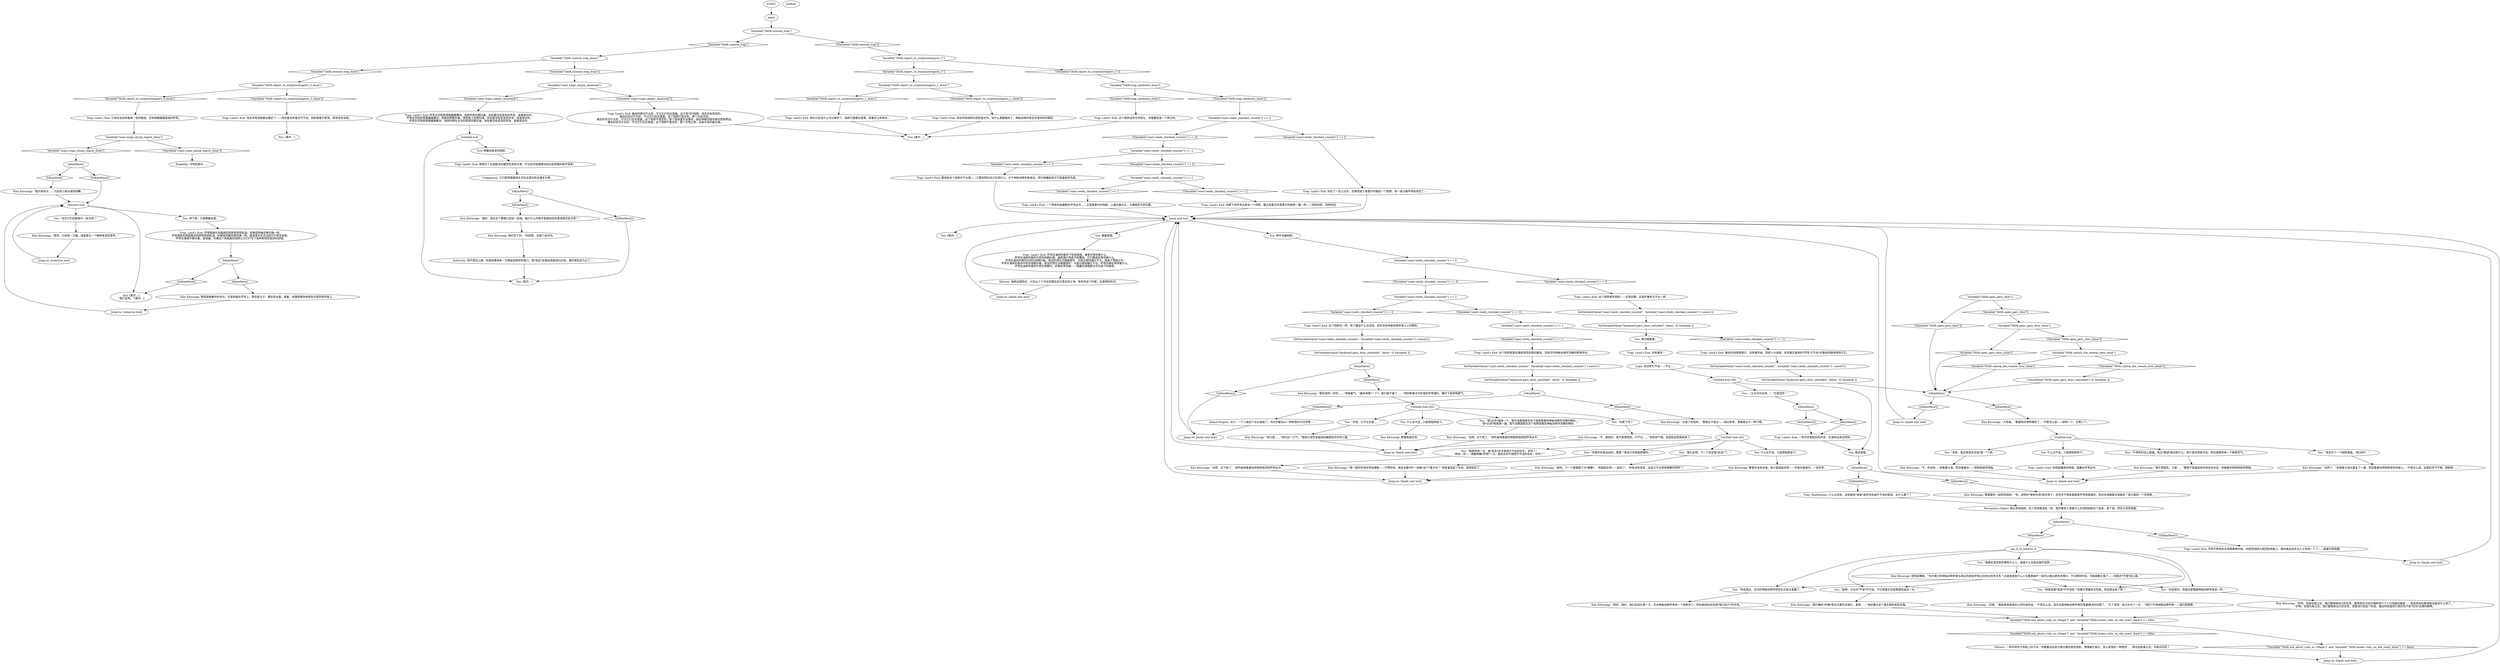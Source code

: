 # COAST ORB / reeds at lands end
# These reeds are in the north, at Land's End. The interactable reeds you can search when Morell tells you to check the phasmid traps. There are traps in these reeds.
# ==================================================
digraph G {
	  0 [label="START"];
	  1 [label="input"];
	  2 [label="Variable[\"TASK.restock_trap\"]"];
	  3 [label="Variable[\"TASK.restock_trap\"]", shape=diamond];
	  4 [label="!(Variable[\"TASK.restock_trap\"])", shape=diamond];
	  5 [label="IsKimHere()"];
	  6 [label="IsKimHere()", shape=diamond];
	  7 [label="!(IsKimHere())", shape=diamond];
	  8 [label="Kim Kitsuragi: “没错。”看起来他是真的认同你说的话。“不管怎么说，现在这是神秘动物学家的需要解决的问题了。”为了澄清，他又补充了一句：“*我们*不是神秘动物学家——我们是警察。”"];
	  9 [label="Kim Kitsuragi: 警督也没有言语。他只是竖起衣领——毕竟外面很冷，一如往常。"];
	  10 [label="Jump to: [lands end hub]"];
	  11 [label="Variable[\"coast.reeds_checked_counter\"] == 3"];
	  12 [label="Variable[\"coast.reeds_checked_counter\"] == 3", shape=diamond];
	  13 [label="!(Variable[\"coast.reeds_checked_counter\"] == 3)", shape=diamond];
	  14 [label="Kim Kitsuragi: “当然。记下来了。”他怀疑地看着你把陷阱放回到芦苇丛中。"];
	  15 [label="Logic: 也没有竹节虫——不过……"];
	  16 [label="Variable[\"coast.reeds_checked_counter\"] == 1"];
	  17 [label="Variable[\"coast.reeds_checked_counter\"] == 1", shape=diamond];
	  18 [label="!(Variable[\"coast.reeds_checked_counter\"] == 1)", shape=diamond];
	  19 [label="SetVariableValue(\"backyard.gary_door_unlocked\", false) --[[ Variable[ ]]"];
	  20 [label="IsKimHere()"];
	  21 [label="IsKimHere()", shape=diamond];
	  22 [label="!(IsKimHere())", shape=diamond];
	  23 [label="Kim Kitsuragi: “大惊喜。”警督阴沉地咧嘴笑了。“不管怎么说——排除一个，还剩三个。”"];
	  24 [label="You: “也许它们还能吸引一些东西？”"];
	  25 [label="Kim Kitsuragi: “是的。比如说一只猫，或者是又一个精神变态的青年。”"];
	  26 [label="Variable[\"TASK.open_gary_door_done\"]"];
	  27 [label="Variable[\"TASK.open_gary_door_done\"]", shape=diamond];
	  28 [label="!(Variable[\"TASK.open_gary_door_done\"])", shape=diamond];
	  29 [label="SetVariableValue(\"backyard.gary_door_unlocked\", false) --[[ Variable[ ]]"];
	  30 [label="Variable[\"coast.traps_dying_regret_done\"]"];
	  31 [label="Variable[\"coast.traps_dying_regret_done\"]", shape=diamond];
	  32 [label="!(Variable[\"coast.traps_dying_regret_done\"])", shape=diamond];
	  33 [label="Jump to: [lands end hub]"];
	  34 [label="Kim Kitsuragi: “好吧。但是在那之后，我们要继续自己的任务。既然现在已经对海岸进行了十分彻底的搜查——再这样到处跑来跑去就没什么用了。”\n“好吧。但是在那之后，我们要继续自己的任务。调查进行到这个阶段，像这样绕道而行真的找不到*任何*合理的解释。”"];
	  35 [label="Trap: Land's End: 芦苇不断地在你周围嘶嘶作响，你把空陷阱又放回到地面上。是时候去找专业人士咨询一下了——莫雷尔和莉娜。"];
	  36 [label="You: “我想声明一点，我*其实*并不相信竹节虫的存在，好吗？”\n“再说一次——我要明确*声明*一点，我其实并不相信竹节虫的存在，好吗？”"];
	  37 [label="Kim Kitsuragi: “我一直好好坚持早起慢跑——不然的话，我还会跟*你*一起破*这个*案子吗？”他笑着竖起了衣领，突然起风了。"];
	  38 [label="IsKimHere()"];
	  39 [label="IsKimHere()", shape=diamond];
	  40 [label="!(IsKimHere())", shape=diamond];
	  41 [label="SetVariableValue(\"backyard.gary_door_unlocked\", false) --[[ Variable[ ]]"];
	  42 [label="Variable[\"TASK.ask_about_ruby_in_village\"]  and  Variable[\"TASK.locate_ruby_on_the_coast_done\"] == false"];
	  43 [label="Variable[\"TASK.ask_about_ruby_in_village\"]  and  Variable[\"TASK.locate_ruby_on_the_coast_done\"] == false", shape=diamond];
	  44 [label="!(Variable[\"TASK.ask_about_ruby_in_village\"]  and  Variable[\"TASK.locate_ruby_on_the_coast_done\"] == false)", shape=diamond];
	  45 [label="You: [离开。]"];
	  46 [label="Kim Kitsuragi: 警督追随着你的目光，先是停留在芦苇上，然后是沙子，最后是水面。接着，他满是期待地把目光转回到你身上。"];
	  47 [label="Kim Kitsuragi: “是的。下一个里面困了只*螃蟹*。”他竖起衣领——起风了。“你有没有发现，这些只不过是抓螃蟹的陷阱？”"];
	  48 [label="Trap: Land's End: 一个熟悉的装置躺在芦苇丛中……又是莫雷尔的陷阱，上面压着石头，方便固定它的位置。"];
	  49 [label="CancelTask(\"TASK.open_gary_door_cancelled\")--[[ Variable[ ]]"];
	  50 [label="Trap: Land's End: 现在已经没什么可以做的了。陷阱只是躺在那里，收集灰尘和雨水。"];
	  51 [label="You: “肯定在下一个陷阱里面。*绝对的*。”"];
	  52 [label="You: “你说得对。这次的神秘动物学研究实在是太愚蠢了。”"];
	  53 [label="IsKimHere()"];
	  54 [label="IsKimHere()", shape=diamond];
	  55 [label="!(IsKimHere())", shape=diamond];
	  56 [label="Trap: Land's End: 没有蝗虫！"];
	  57 [label="lands end hub"];
	  58 [label="Kim Kitsuragi: 警督跟你一起研究陷阱。“呃，诱饵对*某种东西*起作用了。但也并不意味着就是芦苇怪兽做的。除非你亲眼看见里面有？我只看到一个空陷阱……”"];
	  59 [label="Trap: Land's End: 你脚下的芦苇丛里有一个陷阱。跟之前看见的莫雷尔的陷阱一模一样——同样的网，同样的线。"];
	  60 [label="SetVariableValue(\"coast.reeds_checked_counter\", Variable[\"coast.reeds_checked_counter\"] +once(1)) "];
	  61 [label="Kim Kitsuragi: 他咬起嘴唇。“也许我们的神秘动物学家与真正的昆虫学家之间存在竞争关系？又或者其他什么人在蓄意破坏？我可以提出更多的理论，不过那样的话，可能就要立案了——但我并*不想*这么做。”"];
	  62 [label="remorse hub"];
	  63 [label="Trap: Land's End: 芦苇围绕在阴森森的陷阱旁窃窃私语，好像突然被恐惧包围一样。\n芦苇围绕在阴森森的陷阱旁窃窃私语，好像突然被恐惧包围一样。就连雪花也无法给它们带去安慰。\n芦苇在落雨中颤抖着，低语着。仿佛这个阴森森的陷阱让它们产生了某种奇怪而诡异的恐惧。"];
	  64 [label="Kim Kitsuragi: “很好，很好。我们应该礼貌一点，告诉神秘动物学家有一个陷阱空了，然后继续回去完成*我们自己*的任务。”"];
	  65 [label="Untitled hub (02)"];
	  66 [label="Authority: 他不想这么做，但是如果再来一次神秘动物学的借口，他*肯定*会强迫调查回归正轨。最好就到此为止了……"];
	  67 [label="Variable[\"coast.reeds_checked_counter\"] == 1"];
	  68 [label="Variable[\"coast.reeds_checked_counter\"] == 1", shape=diamond];
	  69 [label="!(Variable[\"coast.reeds_checked_counter\"] == 1)", shape=diamond];
	  70 [label="Variable[\"TASK.report_to_cryptozoologists_1_done\"]"];
	  71 [label="Variable[\"TASK.report_to_cryptozoologists_1_done\"]", shape=diamond];
	  72 [label="!(Variable[\"TASK.report_to_cryptozoologists_1_done\"])", shape=diamond];
	  73 [label="Jump to: [lands end hub]"];
	  74 [label="You: “可惜，它不在这里……”"];
	  75 [label="Trap: Land's End: 芦苇在空陷阱周围缓缓舞动。陷阱的网在颤抖着。到处都没有昆虫的声音，或者是动作。\n芦苇在空陷阱周围缓缓舞动。陷阱的网颤抖着，想把身上的雪抖落。到处都没有昆虫的声音，或者是动作。\n芦苇在空陷阱周围缓缓舞动。陷阱的网在冰冷的雨滴中颤抖着。到处都没有昆虫的声音，或者是动作。"];
	  76 [label="Trap: Land's End: 蝗虫的情况不太好，不过它们还在里面。这不是*空*陷阱。肯定还有其他的。\n蝗虫的状况不太好，不过它们还在里面。这个陷阱不是空的。那个在运河边。\n蝗虫的状况不太好，不过它们还在里面。这个陷阱不是空的。那个是莫雷尔设置的，就在神秘动物学家的营地旁边。\n蝗虫的状况不太好，不过它们还在里面。这个陷阱不是空的。那个在地之角，这座半岛的最北端。"];
	  77 [label="You: “不用笑的这么勉强。我没*期望*能找到什么。我只是在帮助市民，然后顺便呼吸一下新鲜空气。”"];
	  78 [label="Trap: Land's End: 刚经历了长途跋涉的蝗虫还有些头晕，不过也开始慢慢地适应起周围的新环境来。"];
	  79 [label="You: 把蝗虫放进空陷阱。"];
	  80 [label="Shivers: 海角边缘附近，大风从三个方向包围住这片狭长的土地。每年的这个时候，总是特别的冷。"];
	  81 [label="You: “该死，我还希望这会是*第一*个呢。”"];
	  82 [label="Kim Kitsuragi: “很好。现在这个事情已经告一段落。我们什么时候才能看到凶杀案调查的启示呢？”"];
	  83 [label="Kim Kitsuragi: “当然。记下来了。”他怀疑地看着你把陷阱放回到芦苇丛中。"];
	  84 [label="Jump to: [lands end hub]"];
	  85 [label="Kim Kitsuragi: “不。我很好。我不是想抱怨，只不过……”他有些气喘。话语到这里就结束了。"];
	  86 [label="Untitled hub"];
	  87 [label="You: [离开。]\n“我们走吧。”[离开。]"];
	  88 [label="You: [离开。]"];
	  89 [label="IsKimHere()"];
	  90 [label="IsKimHere()", shape=diamond];
	  91 [label="!(IsKimHere())", shape=diamond];
	  92 [label="IsKimHere()"];
	  93 [label="IsKimHere()", shape=diamond];
	  94 [label="!(IsKimHere())", shape=diamond];
	  95 [label="Trap: Land's End: 现在所有陷阱已经检查完毕。没什么需要做的了。神秘动物学家还在等待你的报告。"];
	  96 [label="Jump to: [lands end hub]"];
	  97 [label="Shivers: 一阵冷风吹干你脸上的汗水，你看着远处菲尔德大厦的黑色阴影，慢慢被它吸引。多么奇怪的一种感觉……等这些结束之后，你再问问风？"];
	  98 [label="IsKimHere()"];
	  99 [label="IsKimHere()", shape=diamond];
	  100 [label="!(IsKimHere())", shape=diamond];
	  101 [label="Variable[\"coast.reeds_checked_counter\"] == 2"];
	  102 [label="Variable[\"coast.reeds_checked_counter\"] == 2", shape=diamond];
	  103 [label="!(Variable[\"coast.reeds_checked_counter\"] == 2)", shape=diamond];
	  104 [label="SetVariableValue(\"coast.reeds_checked_counter\", Variable[\"coast.reeds_checked_counter\"] +once(1)) "];
	  105 [label="Trap: Land's End: 你把装置放回地面，隐藏在芦苇丛中。"];
	  106 [label="Jump to: [lands end hub]"];
	  107 [label="You: “我确实感觉到好像有什么人，或者什么东西在破坏陷阱……”"];
	  108 [label="IsKimHere()"];
	  109 [label="IsKimHere()", shape=diamond];
	  110 [label="!(IsKimHere())", shape=diamond];
	  111 [label="You: （立马大叫出来。）“它是空的！”"];
	  112 [label="Trap: Land's End: 这个陷阱里面也满是惊慌失措的蝗虫，没有任何神秘动物学范畴的野兽存在。"];
	  113 [label="Jump to: [remorse hub]"];
	  114 [label="IsKimHere()"];
	  115 [label="IsKimHere()", shape=diamond];
	  116 [label="!(IsKimHere())", shape=diamond];
	  117 [label="You: 什么也不说，只是把陷阱放下。"];
	  118 [label="Trap: Land's End: 芦苇在海岸的微风下轻轻摇摆，像是在等待着什么。\n芦苇在海岸的微风中悲伤地颤抖着，被雨滴打得直不起腰来。它们像是在等待着什么。\n芦苇在海岸的微风中悲伤地颤抖着。斑驳的雪花点缀着茎杆，大部分很快融化不见，隐身于黑暗之中。\n芦苇在海岸的微风中悲伤地颤抖着。斑驳的雪花点缀着茎杆，大部分很快融化不见。芦苇好像在等待着什么。\n芦苇在海岸的微风中悲伤地颤抖，好像在等待着——隐藏在夜晚那冰冷长袍下的秘密。"];
	  119 [label="You: 伸手去碰陷阱。"];
	  120 [label="Perception (Sight): 相比其他陷阱，这个的网更凌乱一些。就好像有人或者什么东西把陷阱捡了起来，摇了摇，然后又丢回地面。"];
	  121 [label="Kim Kitsuragi: “我只是……”他吐出一口气。“很高兴没在里面找到被困住的可怜小猫。”"];
	  123 [label="Variable[\"TASK.restock_trap_done\"]"];
	  124 [label="Variable[\"TASK.restock_trap_done\"]", shape=diamond];
	  125 [label="!(Variable[\"TASK.restock_trap_done\"])", shape=diamond];
	  126 [label="Empathy: 可怜的家伙……"];
	  127 [label="Untitled hub"];
	  128 [label="You: 停下来，只是静静站着。"];
	  129 [label="You: 什么也不说，只是把陷阱放下。"];
	  130 [label="Trap: Boathouses: 什么也没有。没有蝗虫*或者*是伊苏林迪竹节虫的痕迹。出什么事了？"];
	  131 [label="SetVariableValue(\"coast.reeds_checked_counter\", Variable[\"coast.reeds_checked_counter\"] +once(1)) "];
	  132 [label="Trap: Land's End: 现在所有陷阱都设置好了——但还是没有看见竹节虫。回到莫雷尔那里，把消息告诉他。"];
	  133 [label="Variable[\"TASK.report_to_cryptozoologists_1\"]"];
	  134 [label="Variable[\"TASK.report_to_cryptozoologists_1\"]", shape=diamond];
	  135 [label="!(Variable[\"TASK.report_to_cryptozoologists_1\"])", shape=diamond];
	  136 [label="You: “我们走吧。下一个肯定就*走运*了。”"];
	  137 [label="Kim Kitsuragi: 警督挺直后背。"];
	  138 [label="Kim Kitsuragi: “我开始有点……为这些小家伙感到抱歉。”"];
	  139 [label="You: [离开。]"];
	  140 [label="You: “但是如果*真是*竹节虫呢？如果它把蝗虫全吃掉，然后跑出来了呢？”"];
	  141 [label="You: 看看周围。"];
	  142 [label="Untitled hub (02)"];
	  143 [label="You: “你喜欢有氧运动吗，警督？我自己觉得挺舒服的。”"];
	  144 [label="Kim Kitsuragi: “又是个空陷阱，”警督记下笔记——相比职责，更像是出于一种习惯。"];
	  145 [label="Variable[\"TASK.unlock_the_weasle_door_done\"]"];
	  146 [label="Variable[\"TASK.unlock_the_weasle_door_done\"]", shape=diamond];
	  147 [label="!(Variable[\"TASK.unlock_the_weasle_door_done\"])", shape=diamond];
	  148 [label="Kim Kitsuragi: “我不想冒犯，只是……”警督不知道该如何说完这句话。他看着你把陷阱放回地面。"];
	  149 [label="You: “是啊，它也许*不是*竹节虫，不过莫雷尔还是需要知道这一点。”"];
	  150 [label="Kim Kitsuragi: 他拦住了你。“别回答。这是个反问句。”"];
	  151 [label="Variable[\"coast.reeds_checked_counter\"] == 2"];
	  152 [label="Variable[\"coast.reeds_checked_counter\"] == 2", shape=diamond];
	  153 [label="!(Variable[\"coast.reeds_checked_counter\"] == 2)", shape=diamond];
	  154 [label="Kim Kitsuragi: “当然了，”他望着大海又重复了一遍，然后看着你把陷阱放回地面上。“不管怎么说，这里的空气不错，很新鲜……”"];
	  155 [label="see_it_to_believe_it"];
	  156 [label="Trap: Land's End: 要找到这个陷阱并不太难——只要你明白自己在找什么。对于神秘动物学家来说，把它隐藏起来可不是最高优先级。"];
	  157 [label="Kim Kitsuragi: “跟其他的一样空……”他喘着气。“最多再看*一个*，我们就不做了……”他的脸被冰冷的海风吹得通红，蹲伏下身体喘着气。"];
	  158 [label="You: 靠近查看。"];
	  159 [label="Variable[\"TASK.open_gary_door\"]"];
	  160 [label="Variable[\"TASK.open_gary_door\"]", shape=diamond];
	  161 [label="!(Variable[\"TASK.open_gary_door\"])", shape=diamond];
	  162 [label="SetVariableValue(\"coast.reeds_checked_counter\", Variable[\"coast.reeds_checked_counter\"] +once(1)) "];
	  163 [label="SetVariableValue(\"backyard.gary_door_unlocked\", false) --[[ Variable[ ]]"];
	  164 [label="Variable[\"coast.traps_empty_landsend\"]"];
	  165 [label="Variable[\"coast.traps_empty_landsend\"]", shape=diamond];
	  166 [label="!(Variable[\"coast.traps_empty_landsend\"])", shape=diamond];
	  167 [label="Trap: Land's End: 一阵冷风卷起你的声音，在海岸边发出回响。"];
	  168 [label="You: “你说得对。但我还是要跟神秘动物学家说一声。”"];
	  169 [label="Trap: Land's End: 这个陷阱也一样，除了蝗虫什么也没有。肯定没有神秘动物学意义上的畸形。"];
	  170 [label="Trap: Land's End: 这个陷阱感觉很轻——还很安静。这里好像有点不太一样……"];
	  171 [label="You: 再仔细看看。"];
	  172 [label="You: “我*必须*强调一下，我可没期望能在这个陷阱里看到神秘动物学范畴的畸形。”\n“我*必须*再强调一遍，我可没期望能在这个陷阱里看到神秘动物学范畴的畸形。”"];
	  173 [label="Variable[\"TASK.report_to_cryptozoologists_3_done\"]"];
	  174 [label="Variable[\"TASK.report_to_cryptozoologists_3_done\"]", shape=diamond];
	  175 [label="!(Variable[\"TASK.report_to_cryptozoologists_3_done\"])", shape=diamond];
	  176 [label="Trap: Land's End: 只有死去的和奄奄一息的蝗虫，还有周围缓缓摇曳的芦苇。"];
	  177 [label="Trap: Land's End: 蝗虫在陷阱里爬行，没有被吃掉，但却十分迷惑。你没看见食肉的*芦苇-竹节虫*在狼吞虎咽地享用它们。"];
	  178 [label="You: [离开。]"];
	  179 [label="Trap: Land's End: 你花了一会儿功夫，总算找到了莫雷尔的最后一个陷阱。有一部分被芦苇给挡住了……"];
	  180 [label="Jump to: [lands end hub]"];
	  181 [label="Inland Empire: 伙计，一个人做这个也太孤独了。风似乎都在以一种奇怪的方式呼啸……"];
	  182 [label="You: 什么也不说，只是把陷阱放下。"];
	  183 [label="You: “你累了吗？”"];
	  184 [label="endhub"];
	  185 [label="Variable[\"coast.reeds_checked_counter\"] == 3"];
	  186 [label="Variable[\"coast.reeds_checked_counter\"] == 3", shape=diamond];
	  187 [label="!(Variable[\"coast.reeds_checked_counter\"] == 3)", shape=diamond];
	  188 [label="Composure: 它们舒舒服服地生活在这里的机会基本为零。"];
	  189 [label="Kim Kitsuragi: “我们确实*好像*答应过要告诉他们，是吧……”他好像为这个事实感到有些后悔。"];
	  190 [label="Kim Kitsuragi: “不，你没有。”他看着大海，然后看着你——把陷阱放回地面。"];
	  191 [label="Trap: Land's End: 这个陷阱没有任何变化。你需要检查一下其它的。"];
	  192 [label="Variable[\"TASK.trap_landsend_done\"]"];
	  193 [label="Variable[\"TASK.trap_landsend_done\"]", shape=diamond];
	  194 [label="!(Variable[\"TASK.trap_landsend_done\"])", shape=diamond];
	  195 [label="Jump to: [remorse hub]"];
	  196 [label="Untitled hub (08)"];
	  197 [label="Jump to: [lands end hub]"];
	  0 -> 1
	  1 -> 2
	  2 -> 3
	  2 -> 4
	  3 -> 123
	  4 -> 133
	  5 -> 6
	  5 -> 7
	  6 -> 138
	  7 -> 62
	  8 -> 42
	  9 -> 84
	  10 -> 57
	  11 -> 12
	  11 -> 13
	  12 -> 170
	  13 -> 101
	  14 -> 84
	  15 -> 196
	  16 -> 17
	  16 -> 18
	  17 -> 112
	  18 -> 177
	  19 -> 114
	  20 -> 21
	  20 -> 22
	  21 -> 23
	  22 -> 33
	  23 -> 86
	  24 -> 25
	  25 -> 113
	  26 -> 27
	  26 -> 28
	  27 -> 20
	  28 -> 145
	  29 -> 20
	  30 -> 32
	  30 -> 31
	  31 -> 5
	  32 -> 126
	  33 -> 57
	  34 -> 42
	  35 -> 180
	  36 -> 14
	  37 -> 84
	  38 -> 40
	  38 -> 39
	  39 -> 144
	  40 -> 181
	  41 -> 171
	  42 -> 43
	  42 -> 44
	  43 -> 97
	  44 -> 106
	  46 -> 195
	  47 -> 84
	  48 -> 57
	  49 -> 20
	  50 -> 45
	  51 -> 154
	  52 -> 64
	  53 -> 54
	  53 -> 55
	  54 -> 167
	  55 -> 167
	  56 -> 15
	  57 -> 88
	  57 -> 141
	  57 -> 119
	  58 -> 120
	  59 -> 57
	  60 -> 19
	  61 -> 168
	  61 -> 140
	  61 -> 149
	  61 -> 52
	  62 -> 24
	  62 -> 128
	  62 -> 87
	  63 -> 108
	  64 -> 42
	  65 -> 136
	  65 -> 36
	  65 -> 182
	  65 -> 143
	  66 -> 139
	  67 -> 68
	  67 -> 69
	  68 -> 48
	  69 -> 59
	  70 -> 72
	  70 -> 71
	  71 -> 50
	  72 -> 95
	  73 -> 57
	  74 -> 121
	  75 -> 127
	  76 -> 45
	  77 -> 148
	  78 -> 188
	  79 -> 78
	  80 -> 73
	  81 -> 190
	  82 -> 150
	  83 -> 197
	  84 -> 57
	  85 -> 197
	  86 -> 81
	  86 -> 117
	  86 -> 51
	  86 -> 77
	  89 -> 90
	  89 -> 91
	  90 -> 58
	  91 -> 130
	  92 -> 93
	  92 -> 94
	  93 -> 155
	  94 -> 35
	  95 -> 45
	  96 -> 57
	  97 -> 106
	  98 -> 99
	  98 -> 100
	  99 -> 82
	  100 -> 139
	  101 -> 102
	  101 -> 103
	  102 -> 169
	  103 -> 16
	  104 -> 29
	  105 -> 96
	  106 -> 57
	  107 -> 61
	  108 -> 109
	  108 -> 110
	  109 -> 46
	  110 -> 87
	  111 -> 53
	  112 -> 162
	  113 -> 62
	  114 -> 115
	  114 -> 116
	  115 -> 157
	  116 -> 10
	  117 -> 105
	  118 -> 80
	  119 -> 11
	  120 -> 92
	  121 -> 197
	  123 -> 124
	  123 -> 125
	  124 -> 173
	  125 -> 164
	  127 -> 139
	  127 -> 79
	  128 -> 63
	  129 -> 137
	  130 -> 120
	  131 -> 41
	  132 -> 178
	  133 -> 134
	  133 -> 135
	  134 -> 70
	  135 -> 192
	  136 -> 47
	  137 -> 197
	  138 -> 62
	  140 -> 8
	  141 -> 118
	  142 -> 129
	  142 -> 74
	  142 -> 172
	  142 -> 183
	  143 -> 37
	  144 -> 65
	  145 -> 146
	  145 -> 147
	  146 -> 20
	  147 -> 49
	  148 -> 96
	  149 -> 189
	  150 -> 66
	  151 -> 152
	  151 -> 153
	  152 -> 156
	  153 -> 67
	  154 -> 96
	  155 -> 168
	  155 -> 107
	  155 -> 140
	  155 -> 52
	  155 -> 149
	  156 -> 57
	  157 -> 142
	  158 -> 89
	  159 -> 160
	  159 -> 161
	  160 -> 26
	  161 -> 20
	  162 -> 163
	  163 -> 38
	  164 -> 165
	  164 -> 166
	  165 -> 75
	  166 -> 76
	  167 -> 158
	  168 -> 34
	  169 -> 60
	  170 -> 131
	  171 -> 56
	  172 -> 83
	  173 -> 174
	  173 -> 175
	  174 -> 176
	  175 -> 132
	  176 -> 30
	  177 -> 104
	  179 -> 57
	  180 -> 57
	  181 -> 10
	  182 -> 9
	  183 -> 85
	  185 -> 186
	  185 -> 187
	  186 -> 179
	  187 -> 151
	  188 -> 98
	  189 -> 42
	  190 -> 96
	  191 -> 45
	  192 -> 193
	  192 -> 194
	  193 -> 191
	  194 -> 185
	  195 -> 62
	  196 -> 158
	  196 -> 111
	  197 -> 57
}

